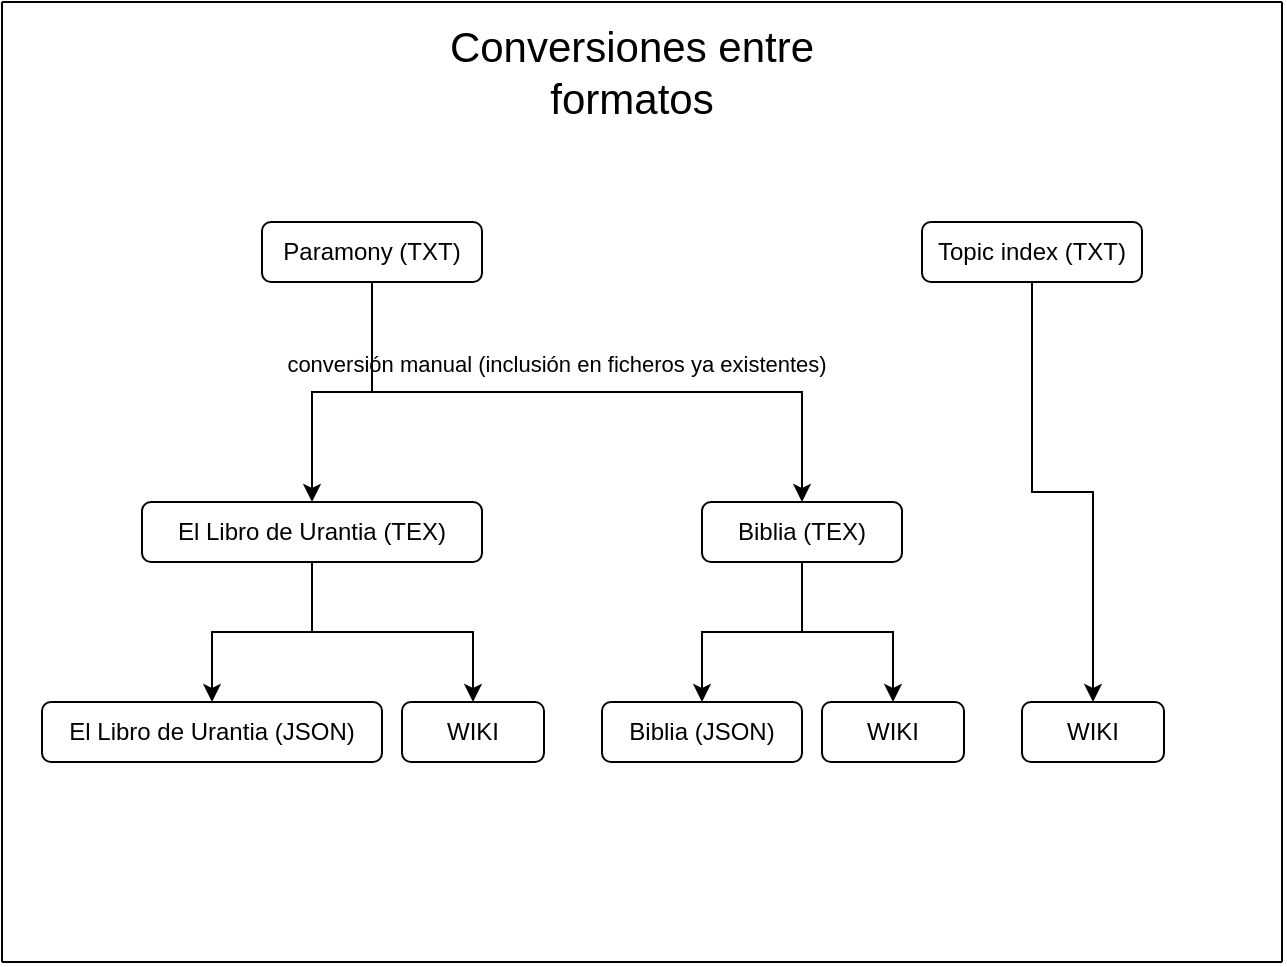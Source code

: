 <mxfile version="13.3.5" type="device"><diagram id="C5RBs43oDa-KdzZeNtuy" name="Page-1"><mxGraphModel dx="1086" dy="751" grid="1" gridSize="9" guides="1" tooltips="1" connect="1" arrows="1" fold="1" page="1" pageScale="1" pageWidth="827" pageHeight="1169" math="0" shadow="0"><root><mxCell id="WIyWlLk6GJQsqaUBKTNV-0"/><mxCell id="WIyWlLk6GJQsqaUBKTNV-1" parent="WIyWlLk6GJQsqaUBKTNV-0"/><mxCell id="xQuQsDgISbO9K-nXx9gV-24" style="edgeStyle=orthogonalEdgeStyle;rounded=0;orthogonalLoop=1;jettySize=auto;html=1;exitX=0.5;exitY=1;exitDx=0;exitDy=0;entryX=0.5;entryY=0;entryDx=0;entryDy=0;" edge="1" parent="WIyWlLk6GJQsqaUBKTNV-1" source="xQuQsDgISbO9K-nXx9gV-0" target="xQuQsDgISbO9K-nXx9gV-1"><mxGeometry relative="1" as="geometry"/></mxCell><mxCell id="xQuQsDgISbO9K-nXx9gV-25" value="conversión manual (inclusión en ficheros ya existentes)" style="edgeLabel;html=1;align=center;verticalAlign=middle;resizable=0;points=[];labelBackgroundColor=#ffffff;labelBorderColor=none;" vertex="1" connectable="0" parent="xQuQsDgISbO9K-nXx9gV-24"><mxGeometry x="0.225" y="2" relative="1" as="geometry"><mxPoint x="120" y="-15" as="offset"/></mxGeometry></mxCell><mxCell id="xQuQsDgISbO9K-nXx9gV-27" style="edgeStyle=orthogonalEdgeStyle;rounded=0;orthogonalLoop=1;jettySize=auto;html=1;exitX=0.5;exitY=1;exitDx=0;exitDy=0;entryX=0.5;entryY=0;entryDx=0;entryDy=0;" edge="1" parent="WIyWlLk6GJQsqaUBKTNV-1" source="xQuQsDgISbO9K-nXx9gV-0" target="xQuQsDgISbO9K-nXx9gV-2"><mxGeometry relative="1" as="geometry"/></mxCell><mxCell id="xQuQsDgISbO9K-nXx9gV-0" value="Paramony (TXT)" style="rounded=1;whiteSpace=wrap;html=1;" vertex="1" parent="WIyWlLk6GJQsqaUBKTNV-1"><mxGeometry x="210" y="150" width="110" height="30" as="geometry"/></mxCell><mxCell id="xQuQsDgISbO9K-nXx9gV-8" style="edgeStyle=orthogonalEdgeStyle;rounded=0;orthogonalLoop=1;jettySize=auto;html=1;exitX=0.5;exitY=1;exitDx=0;exitDy=0;" edge="1" parent="WIyWlLk6GJQsqaUBKTNV-1" source="xQuQsDgISbO9K-nXx9gV-1" target="xQuQsDgISbO9K-nXx9gV-4"><mxGeometry relative="1" as="geometry"/></mxCell><mxCell id="xQuQsDgISbO9K-nXx9gV-10" style="edgeStyle=orthogonalEdgeStyle;rounded=0;orthogonalLoop=1;jettySize=auto;html=1;exitX=0.5;exitY=1;exitDx=0;exitDy=0;" edge="1" parent="WIyWlLk6GJQsqaUBKTNV-1" source="xQuQsDgISbO9K-nXx9gV-1" target="xQuQsDgISbO9K-nXx9gV-5"><mxGeometry relative="1" as="geometry"/></mxCell><mxCell id="xQuQsDgISbO9K-nXx9gV-1" value="El Libro de Urantia (TEX)" style="rounded=1;whiteSpace=wrap;html=1;" vertex="1" parent="WIyWlLk6GJQsqaUBKTNV-1"><mxGeometry x="150" y="290" width="170" height="30" as="geometry"/></mxCell><mxCell id="xQuQsDgISbO9K-nXx9gV-14" style="edgeStyle=orthogonalEdgeStyle;rounded=0;orthogonalLoop=1;jettySize=auto;html=1;exitX=0.5;exitY=1;exitDx=0;exitDy=0;entryX=0.5;entryY=0;entryDx=0;entryDy=0;" edge="1" parent="WIyWlLk6GJQsqaUBKTNV-1" source="xQuQsDgISbO9K-nXx9gV-2" target="xQuQsDgISbO9K-nXx9gV-11"><mxGeometry relative="1" as="geometry"/></mxCell><mxCell id="xQuQsDgISbO9K-nXx9gV-16" style="edgeStyle=orthogonalEdgeStyle;rounded=0;orthogonalLoop=1;jettySize=auto;html=1;exitX=0.5;exitY=1;exitDx=0;exitDy=0;" edge="1" parent="WIyWlLk6GJQsqaUBKTNV-1" source="xQuQsDgISbO9K-nXx9gV-2" target="xQuQsDgISbO9K-nXx9gV-12"><mxGeometry relative="1" as="geometry"/></mxCell><mxCell id="xQuQsDgISbO9K-nXx9gV-2" value="Biblia (TEX)" style="rounded=1;whiteSpace=wrap;html=1;" vertex="1" parent="WIyWlLk6GJQsqaUBKTNV-1"><mxGeometry x="430" y="290" width="100" height="30" as="geometry"/></mxCell><mxCell id="xQuQsDgISbO9K-nXx9gV-4" value="El Libro de Urantia (JSON)" style="rounded=1;whiteSpace=wrap;html=1;" vertex="1" parent="WIyWlLk6GJQsqaUBKTNV-1"><mxGeometry x="100" y="390" width="170" height="30" as="geometry"/></mxCell><mxCell id="xQuQsDgISbO9K-nXx9gV-5" value="WIKI" style="rounded=1;whiteSpace=wrap;html=1;" vertex="1" parent="WIyWlLk6GJQsqaUBKTNV-1"><mxGeometry x="280" y="390" width="71" height="30" as="geometry"/></mxCell><mxCell id="xQuQsDgISbO9K-nXx9gV-6" value="&lt;font style=&quot;font-size: 21px&quot;&gt;Conversiones entre formatos&lt;/font&gt;" style="text;html=1;strokeColor=none;fillColor=none;align=center;verticalAlign=middle;whiteSpace=wrap;rounded=0;" vertex="1" parent="WIyWlLk6GJQsqaUBKTNV-1"><mxGeometry x="280" y="50" width="230" height="50" as="geometry"/></mxCell><mxCell id="xQuQsDgISbO9K-nXx9gV-11" value="Biblia (JSON)" style="rounded=1;whiteSpace=wrap;html=1;" vertex="1" parent="WIyWlLk6GJQsqaUBKTNV-1"><mxGeometry x="380" y="390" width="100" height="30" as="geometry"/></mxCell><mxCell id="xQuQsDgISbO9K-nXx9gV-12" value="WIKI" style="rounded=1;whiteSpace=wrap;html=1;" vertex="1" parent="WIyWlLk6GJQsqaUBKTNV-1"><mxGeometry x="490" y="390" width="71" height="30" as="geometry"/></mxCell><mxCell id="xQuQsDgISbO9K-nXx9gV-19" value="" style="endArrow=none;html=1;" edge="1" parent="WIyWlLk6GJQsqaUBKTNV-1"><mxGeometry width="50" height="50" relative="1" as="geometry"><mxPoint x="80" y="40" as="sourcePoint"/><mxPoint x="720" y="40" as="targetPoint"/></mxGeometry></mxCell><mxCell id="xQuQsDgISbO9K-nXx9gV-20" value="" style="endArrow=none;html=1;" edge="1" parent="WIyWlLk6GJQsqaUBKTNV-1"><mxGeometry width="50" height="50" relative="1" as="geometry"><mxPoint x="80" y="40" as="sourcePoint"/><mxPoint x="80" y="520" as="targetPoint"/></mxGeometry></mxCell><mxCell id="xQuQsDgISbO9K-nXx9gV-21" value="" style="endArrow=none;html=1;" edge="1" parent="WIyWlLk6GJQsqaUBKTNV-1"><mxGeometry width="50" height="50" relative="1" as="geometry"><mxPoint x="720" y="40" as="sourcePoint"/><mxPoint x="720" y="520" as="targetPoint"/></mxGeometry></mxCell><mxCell id="xQuQsDgISbO9K-nXx9gV-22" value="" style="endArrow=none;html=1;" edge="1" parent="WIyWlLk6GJQsqaUBKTNV-1"><mxGeometry width="50" height="50" relative="1" as="geometry"><mxPoint x="80" y="520" as="sourcePoint"/><mxPoint x="720" y="520" as="targetPoint"/></mxGeometry></mxCell><mxCell id="xQuQsDgISbO9K-nXx9gV-30" style="edgeStyle=orthogonalEdgeStyle;rounded=0;orthogonalLoop=1;jettySize=auto;html=1;exitX=0.5;exitY=1;exitDx=0;exitDy=0;entryX=0.5;entryY=0;entryDx=0;entryDy=0;" edge="1" parent="WIyWlLk6GJQsqaUBKTNV-1" source="xQuQsDgISbO9K-nXx9gV-28" target="xQuQsDgISbO9K-nXx9gV-29"><mxGeometry relative="1" as="geometry"/></mxCell><mxCell id="xQuQsDgISbO9K-nXx9gV-28" value="Topic index (TXT)" style="rounded=1;whiteSpace=wrap;html=1;" vertex="1" parent="WIyWlLk6GJQsqaUBKTNV-1"><mxGeometry x="540" y="150" width="110" height="30" as="geometry"/></mxCell><mxCell id="xQuQsDgISbO9K-nXx9gV-29" value="WIKI" style="rounded=1;whiteSpace=wrap;html=1;" vertex="1" parent="WIyWlLk6GJQsqaUBKTNV-1"><mxGeometry x="590" y="390" width="71" height="30" as="geometry"/></mxCell></root></mxGraphModel></diagram></mxfile>